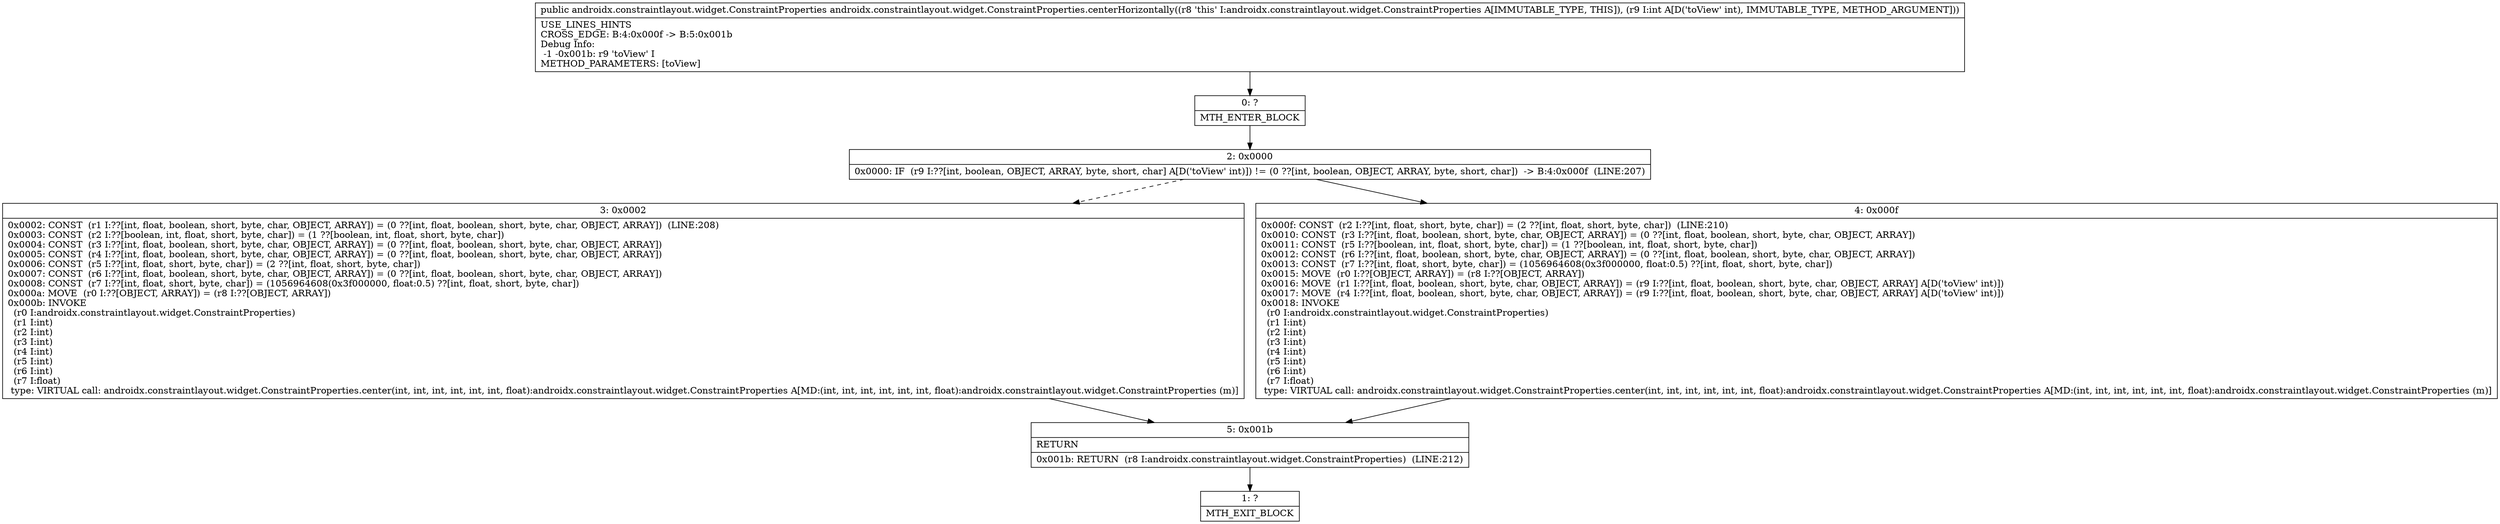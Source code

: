 digraph "CFG forandroidx.constraintlayout.widget.ConstraintProperties.centerHorizontally(I)Landroidx\/constraintlayout\/widget\/ConstraintProperties;" {
Node_0 [shape=record,label="{0\:\ ?|MTH_ENTER_BLOCK\l}"];
Node_2 [shape=record,label="{2\:\ 0x0000|0x0000: IF  (r9 I:??[int, boolean, OBJECT, ARRAY, byte, short, char] A[D('toView' int)]) != (0 ??[int, boolean, OBJECT, ARRAY, byte, short, char])  \-\> B:4:0x000f  (LINE:207)\l}"];
Node_3 [shape=record,label="{3\:\ 0x0002|0x0002: CONST  (r1 I:??[int, float, boolean, short, byte, char, OBJECT, ARRAY]) = (0 ??[int, float, boolean, short, byte, char, OBJECT, ARRAY])  (LINE:208)\l0x0003: CONST  (r2 I:??[boolean, int, float, short, byte, char]) = (1 ??[boolean, int, float, short, byte, char]) \l0x0004: CONST  (r3 I:??[int, float, boolean, short, byte, char, OBJECT, ARRAY]) = (0 ??[int, float, boolean, short, byte, char, OBJECT, ARRAY]) \l0x0005: CONST  (r4 I:??[int, float, boolean, short, byte, char, OBJECT, ARRAY]) = (0 ??[int, float, boolean, short, byte, char, OBJECT, ARRAY]) \l0x0006: CONST  (r5 I:??[int, float, short, byte, char]) = (2 ??[int, float, short, byte, char]) \l0x0007: CONST  (r6 I:??[int, float, boolean, short, byte, char, OBJECT, ARRAY]) = (0 ??[int, float, boolean, short, byte, char, OBJECT, ARRAY]) \l0x0008: CONST  (r7 I:??[int, float, short, byte, char]) = (1056964608(0x3f000000, float:0.5) ??[int, float, short, byte, char]) \l0x000a: MOVE  (r0 I:??[OBJECT, ARRAY]) = (r8 I:??[OBJECT, ARRAY]) \l0x000b: INVOKE  \l  (r0 I:androidx.constraintlayout.widget.ConstraintProperties)\l  (r1 I:int)\l  (r2 I:int)\l  (r3 I:int)\l  (r4 I:int)\l  (r5 I:int)\l  (r6 I:int)\l  (r7 I:float)\l type: VIRTUAL call: androidx.constraintlayout.widget.ConstraintProperties.center(int, int, int, int, int, int, float):androidx.constraintlayout.widget.ConstraintProperties A[MD:(int, int, int, int, int, int, float):androidx.constraintlayout.widget.ConstraintProperties (m)]\l}"];
Node_5 [shape=record,label="{5\:\ 0x001b|RETURN\l|0x001b: RETURN  (r8 I:androidx.constraintlayout.widget.ConstraintProperties)  (LINE:212)\l}"];
Node_1 [shape=record,label="{1\:\ ?|MTH_EXIT_BLOCK\l}"];
Node_4 [shape=record,label="{4\:\ 0x000f|0x000f: CONST  (r2 I:??[int, float, short, byte, char]) = (2 ??[int, float, short, byte, char])  (LINE:210)\l0x0010: CONST  (r3 I:??[int, float, boolean, short, byte, char, OBJECT, ARRAY]) = (0 ??[int, float, boolean, short, byte, char, OBJECT, ARRAY]) \l0x0011: CONST  (r5 I:??[boolean, int, float, short, byte, char]) = (1 ??[boolean, int, float, short, byte, char]) \l0x0012: CONST  (r6 I:??[int, float, boolean, short, byte, char, OBJECT, ARRAY]) = (0 ??[int, float, boolean, short, byte, char, OBJECT, ARRAY]) \l0x0013: CONST  (r7 I:??[int, float, short, byte, char]) = (1056964608(0x3f000000, float:0.5) ??[int, float, short, byte, char]) \l0x0015: MOVE  (r0 I:??[OBJECT, ARRAY]) = (r8 I:??[OBJECT, ARRAY]) \l0x0016: MOVE  (r1 I:??[int, float, boolean, short, byte, char, OBJECT, ARRAY]) = (r9 I:??[int, float, boolean, short, byte, char, OBJECT, ARRAY] A[D('toView' int)]) \l0x0017: MOVE  (r4 I:??[int, float, boolean, short, byte, char, OBJECT, ARRAY]) = (r9 I:??[int, float, boolean, short, byte, char, OBJECT, ARRAY] A[D('toView' int)]) \l0x0018: INVOKE  \l  (r0 I:androidx.constraintlayout.widget.ConstraintProperties)\l  (r1 I:int)\l  (r2 I:int)\l  (r3 I:int)\l  (r4 I:int)\l  (r5 I:int)\l  (r6 I:int)\l  (r7 I:float)\l type: VIRTUAL call: androidx.constraintlayout.widget.ConstraintProperties.center(int, int, int, int, int, int, float):androidx.constraintlayout.widget.ConstraintProperties A[MD:(int, int, int, int, int, int, float):androidx.constraintlayout.widget.ConstraintProperties (m)]\l}"];
MethodNode[shape=record,label="{public androidx.constraintlayout.widget.ConstraintProperties androidx.constraintlayout.widget.ConstraintProperties.centerHorizontally((r8 'this' I:androidx.constraintlayout.widget.ConstraintProperties A[IMMUTABLE_TYPE, THIS]), (r9 I:int A[D('toView' int), IMMUTABLE_TYPE, METHOD_ARGUMENT]))  | USE_LINES_HINTS\lCROSS_EDGE: B:4:0x000f \-\> B:5:0x001b\lDebug Info:\l  \-1 \-0x001b: r9 'toView' I\lMETHOD_PARAMETERS: [toView]\l}"];
MethodNode -> Node_0;Node_0 -> Node_2;
Node_2 -> Node_3[style=dashed];
Node_2 -> Node_4;
Node_3 -> Node_5;
Node_5 -> Node_1;
Node_4 -> Node_5;
}

